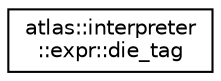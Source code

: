digraph "Graphical Class Hierarchy"
{
  edge [fontname="Helvetica",fontsize="10",labelfontname="Helvetica",labelfontsize="10"];
  node [fontname="Helvetica",fontsize="10",shape=record];
  rankdir="LR";
  Node1 [label="atlas::interpreter\l::expr::die_tag",height=0.2,width=0.4,color="black", fillcolor="white", style="filled",URL="$structatlas_1_1interpreter_1_1expr_1_1die__tag.html"];
}
